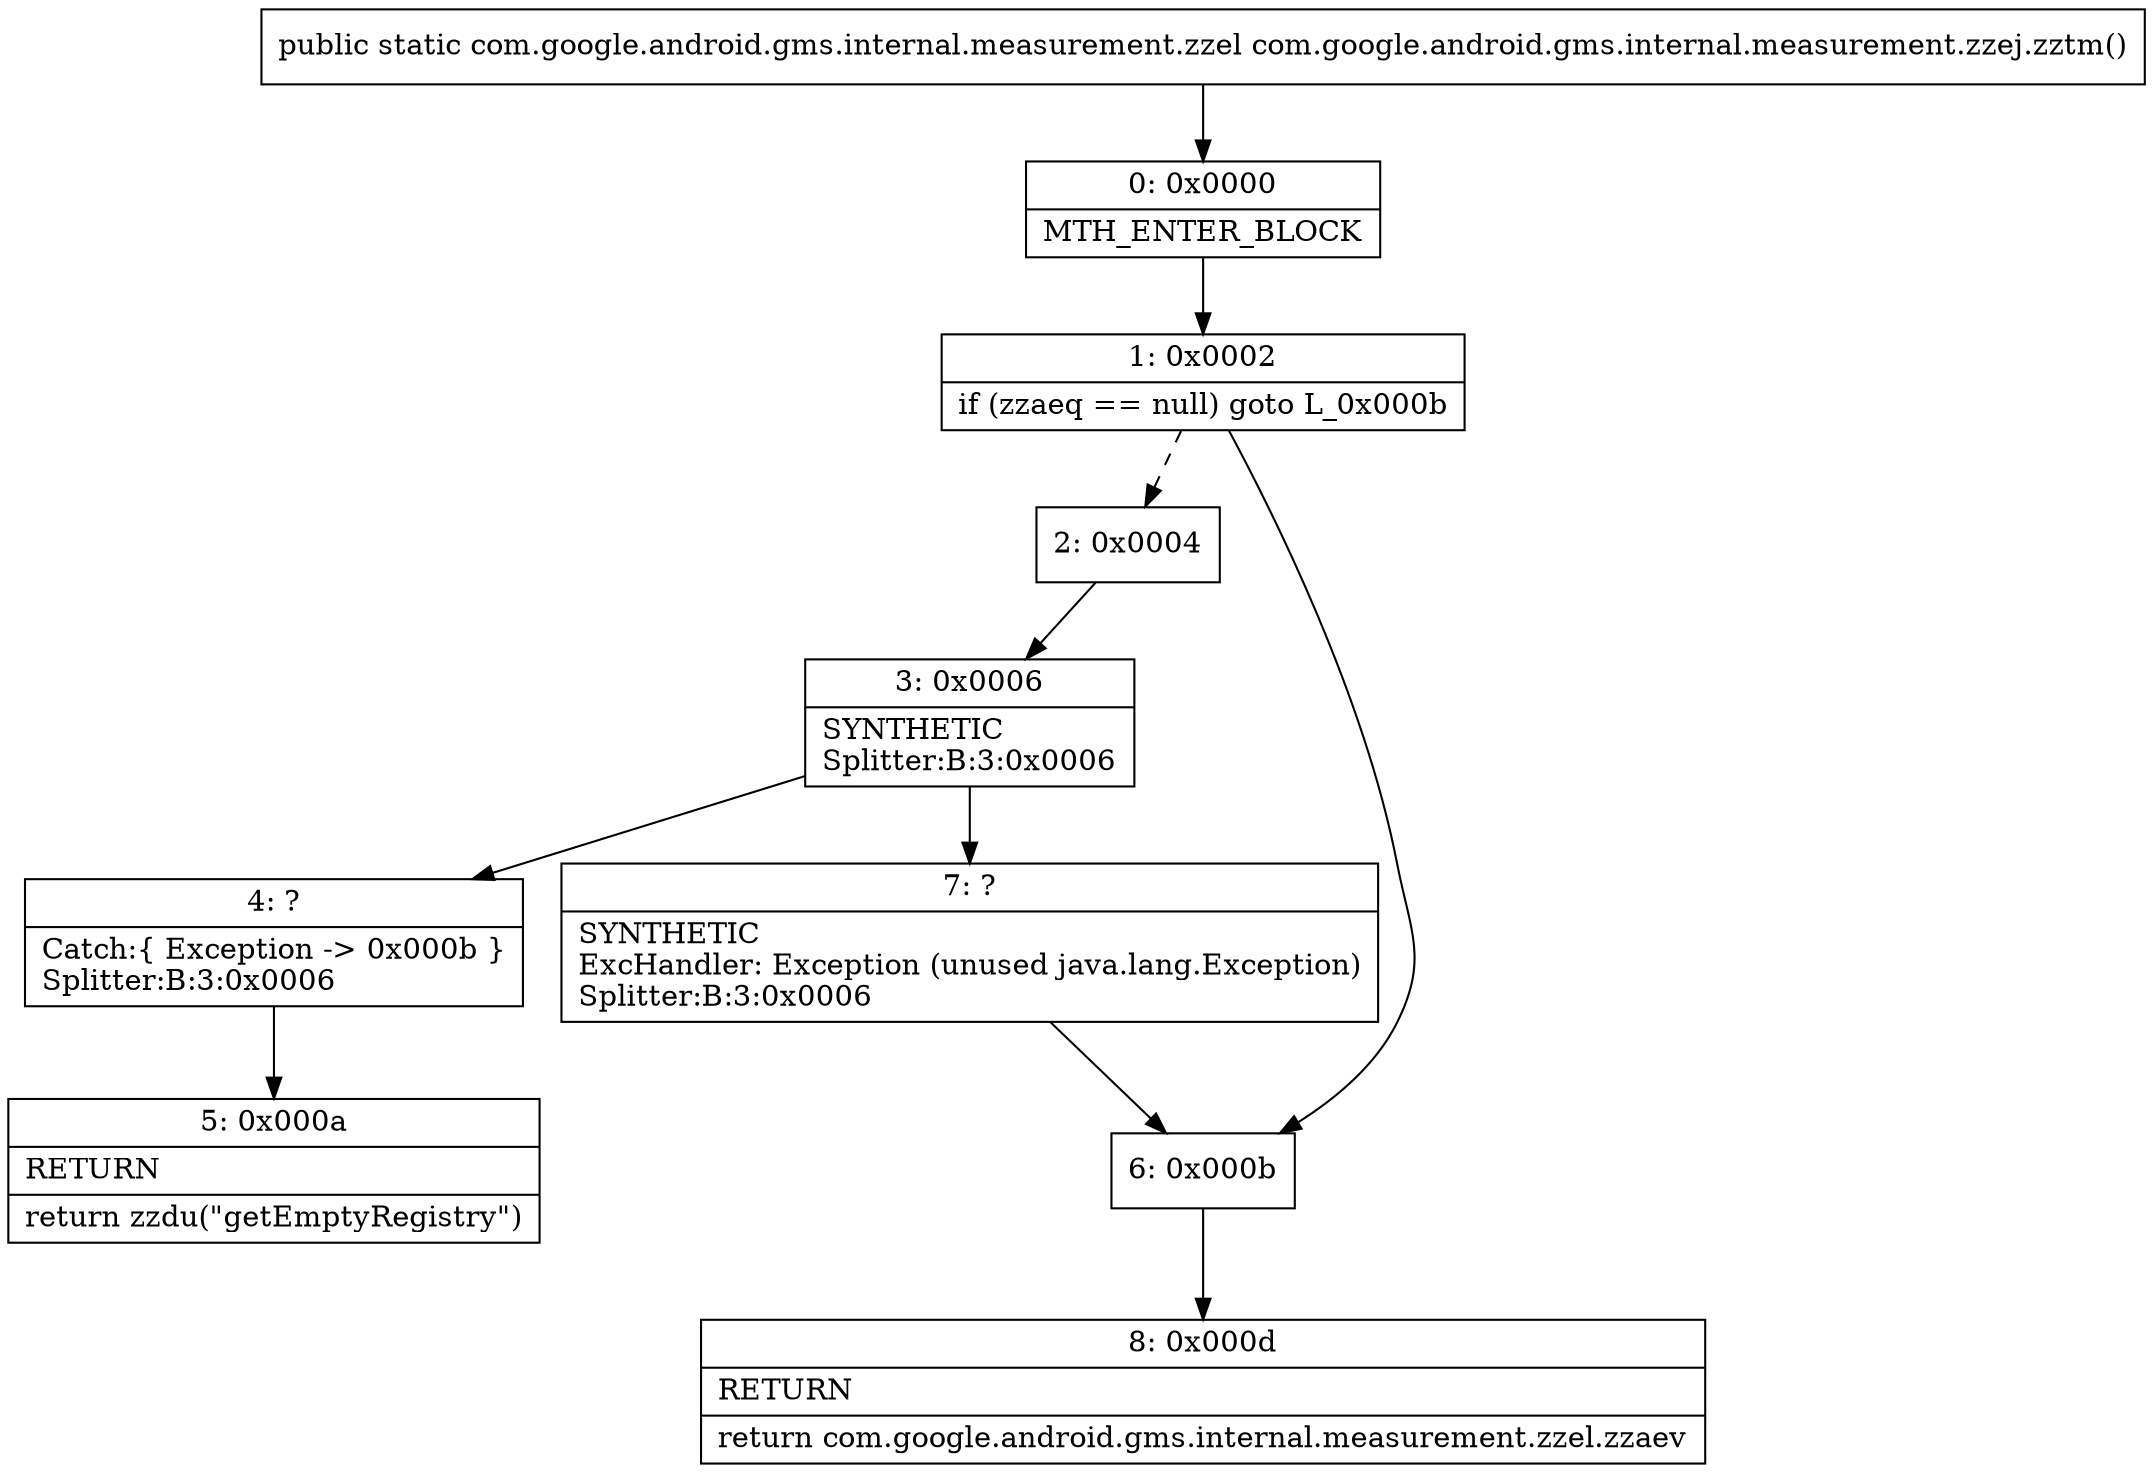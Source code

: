 digraph "CFG forcom.google.android.gms.internal.measurement.zzej.zztm()Lcom\/google\/android\/gms\/internal\/measurement\/zzel;" {
Node_0 [shape=record,label="{0\:\ 0x0000|MTH_ENTER_BLOCK\l}"];
Node_1 [shape=record,label="{1\:\ 0x0002|if (zzaeq == null) goto L_0x000b\l}"];
Node_2 [shape=record,label="{2\:\ 0x0004}"];
Node_3 [shape=record,label="{3\:\ 0x0006|SYNTHETIC\lSplitter:B:3:0x0006\l}"];
Node_4 [shape=record,label="{4\:\ ?|Catch:\{ Exception \-\> 0x000b \}\lSplitter:B:3:0x0006\l}"];
Node_5 [shape=record,label="{5\:\ 0x000a|RETURN\l|return zzdu(\"getEmptyRegistry\")\l}"];
Node_6 [shape=record,label="{6\:\ 0x000b}"];
Node_7 [shape=record,label="{7\:\ ?|SYNTHETIC\lExcHandler: Exception (unused java.lang.Exception)\lSplitter:B:3:0x0006\l}"];
Node_8 [shape=record,label="{8\:\ 0x000d|RETURN\l|return com.google.android.gms.internal.measurement.zzel.zzaev\l}"];
MethodNode[shape=record,label="{public static com.google.android.gms.internal.measurement.zzel com.google.android.gms.internal.measurement.zzej.zztm() }"];
MethodNode -> Node_0;
Node_0 -> Node_1;
Node_1 -> Node_2[style=dashed];
Node_1 -> Node_6;
Node_2 -> Node_3;
Node_3 -> Node_4;
Node_3 -> Node_7;
Node_4 -> Node_5;
Node_6 -> Node_8;
Node_7 -> Node_6;
}


